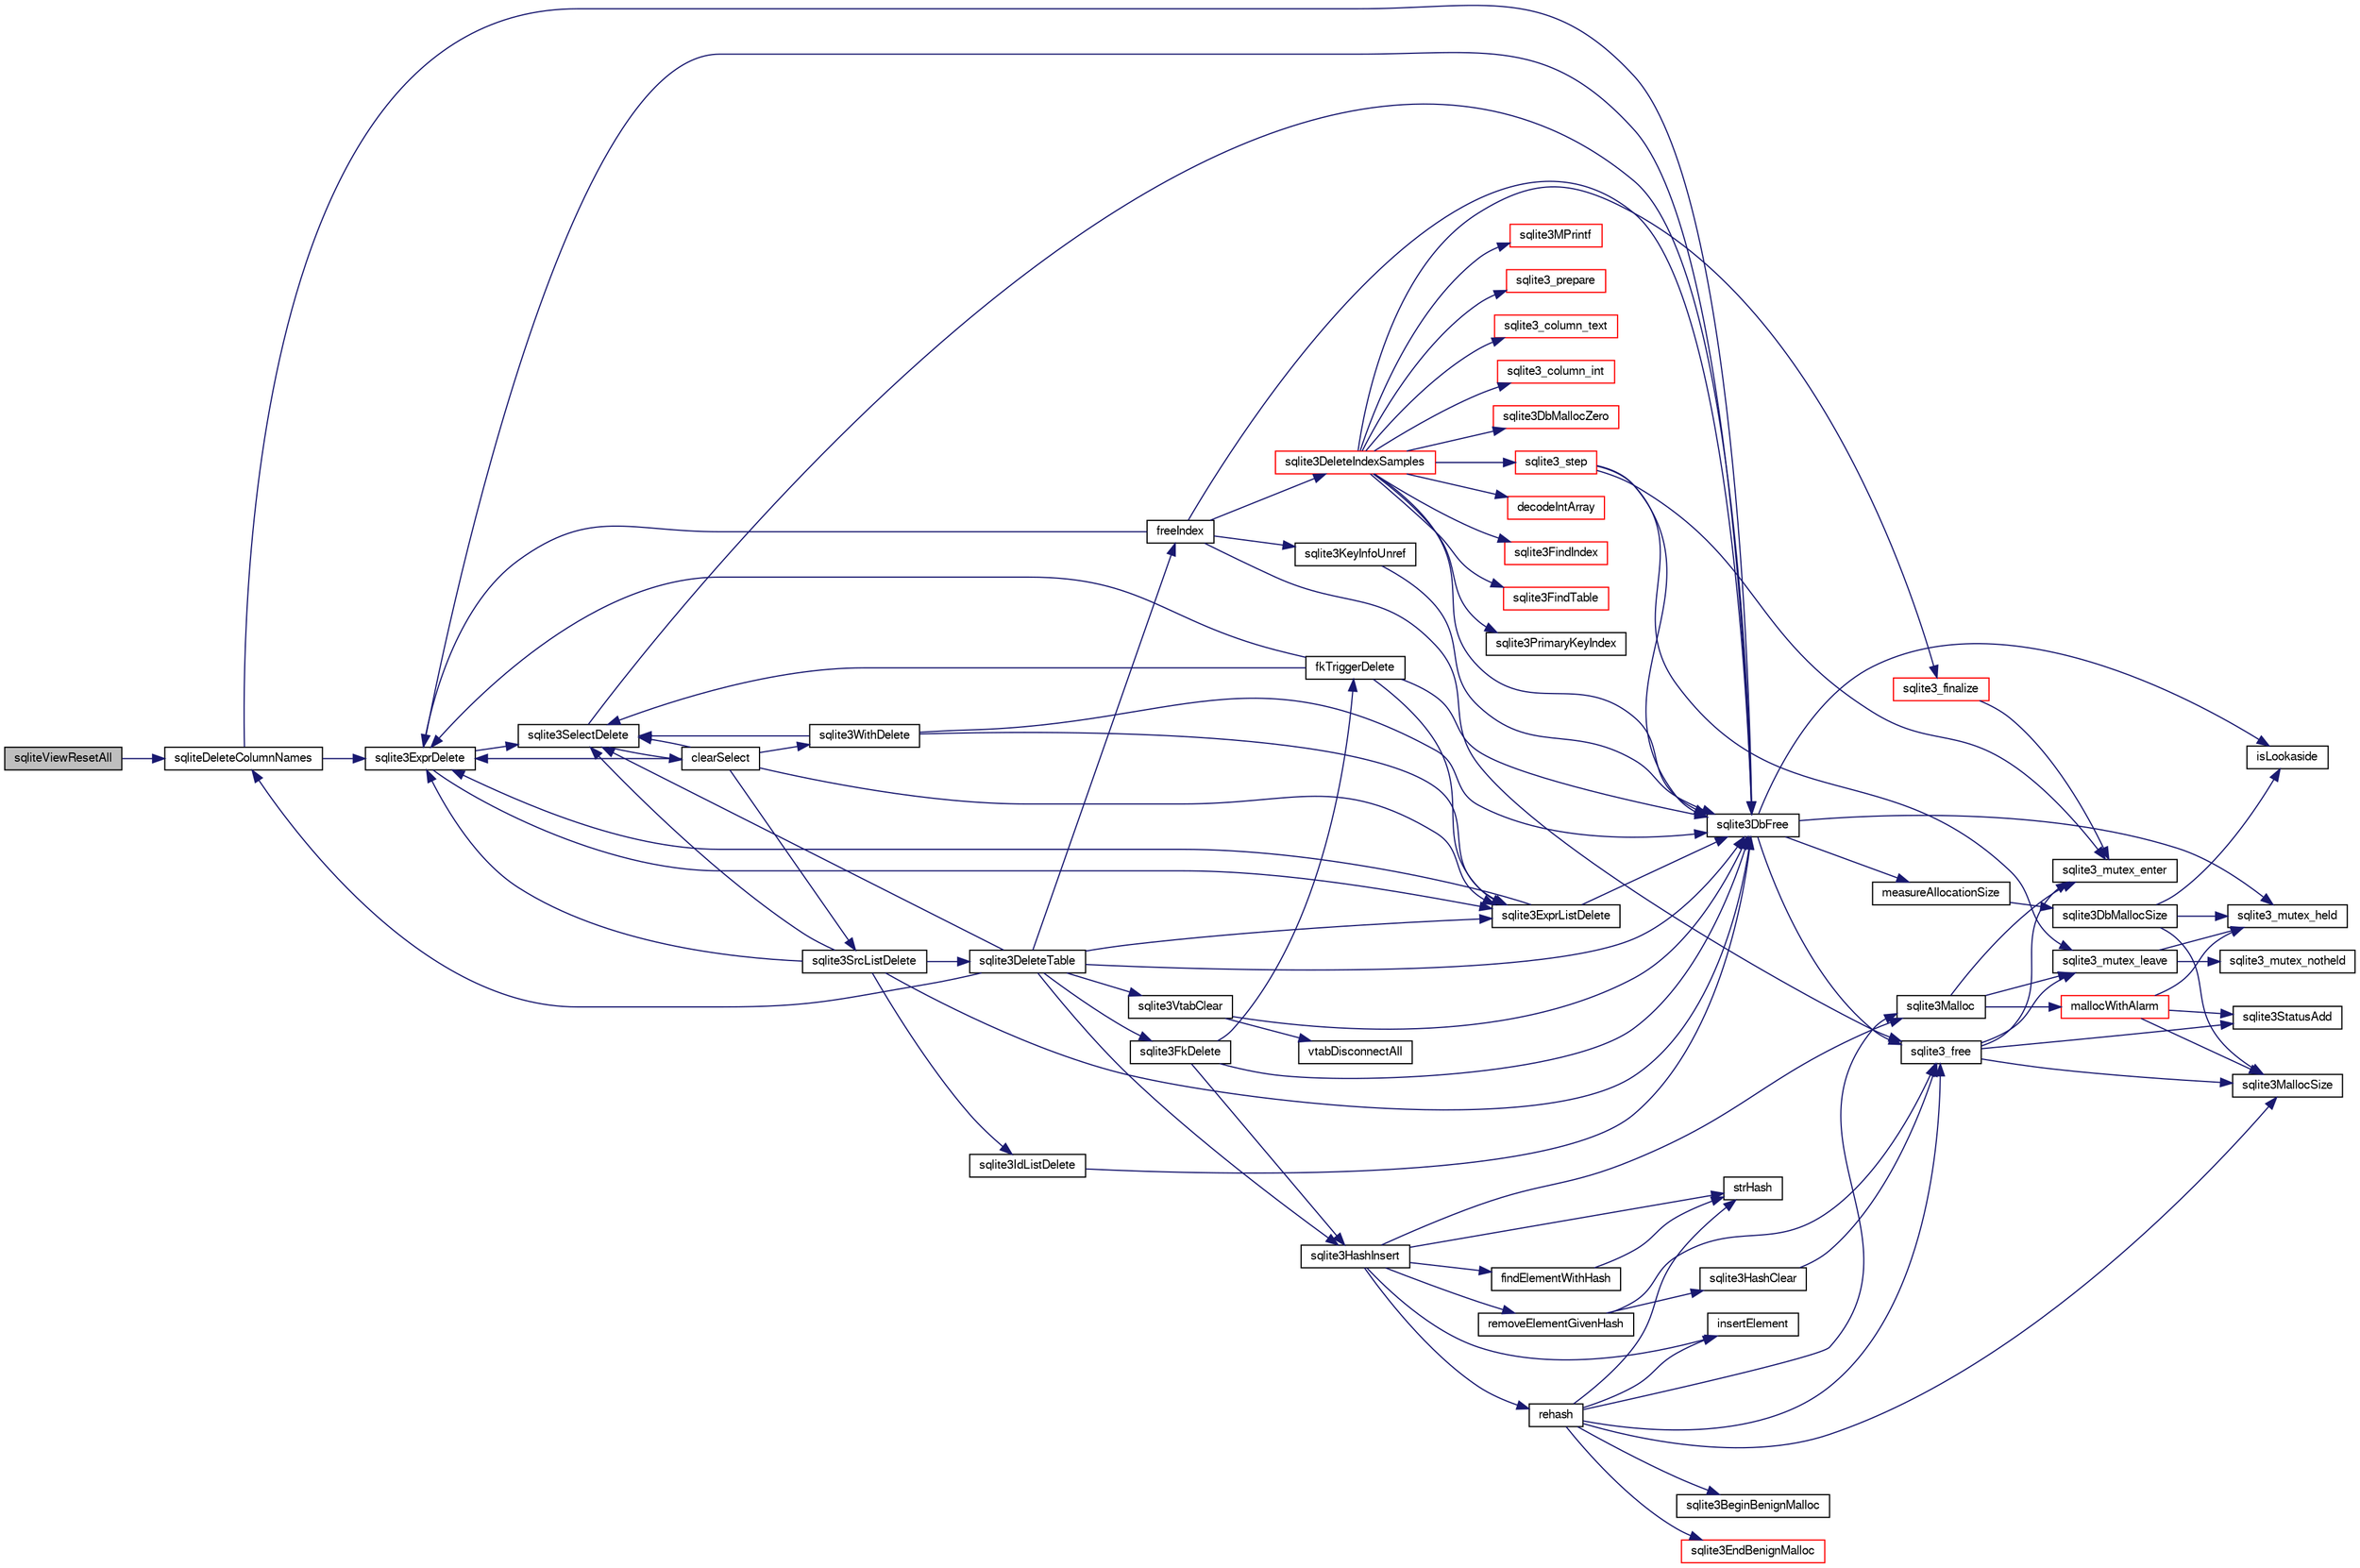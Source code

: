 digraph "sqliteViewResetAll"
{
  edge [fontname="FreeSans",fontsize="10",labelfontname="FreeSans",labelfontsize="10"];
  node [fontname="FreeSans",fontsize="10",shape=record];
  rankdir="LR";
  Node825150 [label="sqliteViewResetAll",height=0.2,width=0.4,color="black", fillcolor="grey75", style="filled", fontcolor="black"];
  Node825150 -> Node825151 [color="midnightblue",fontsize="10",style="solid",fontname="FreeSans"];
  Node825151 [label="sqliteDeleteColumnNames",height=0.2,width=0.4,color="black", fillcolor="white", style="filled",URL="$sqlite3_8c.html#a30fd46bd85a745b908f382e5dd74c38a"];
  Node825151 -> Node825152 [color="midnightblue",fontsize="10",style="solid",fontname="FreeSans"];
  Node825152 [label="sqlite3DbFree",height=0.2,width=0.4,color="black", fillcolor="white", style="filled",URL="$sqlite3_8c.html#ac70ab821a6607b4a1b909582dc37a069"];
  Node825152 -> Node825153 [color="midnightblue",fontsize="10",style="solid",fontname="FreeSans"];
  Node825153 [label="sqlite3_mutex_held",height=0.2,width=0.4,color="black", fillcolor="white", style="filled",URL="$sqlite3_8c.html#acf77da68932b6bc163c5e68547ecc3e7"];
  Node825152 -> Node825154 [color="midnightblue",fontsize="10",style="solid",fontname="FreeSans"];
  Node825154 [label="measureAllocationSize",height=0.2,width=0.4,color="black", fillcolor="white", style="filled",URL="$sqlite3_8c.html#a45731e644a22fdb756e2b6337224217a"];
  Node825154 -> Node825155 [color="midnightblue",fontsize="10",style="solid",fontname="FreeSans"];
  Node825155 [label="sqlite3DbMallocSize",height=0.2,width=0.4,color="black", fillcolor="white", style="filled",URL="$sqlite3_8c.html#aa397e5a8a03495203a0767abf0a71f86"];
  Node825155 -> Node825156 [color="midnightblue",fontsize="10",style="solid",fontname="FreeSans"];
  Node825156 [label="sqlite3MallocSize",height=0.2,width=0.4,color="black", fillcolor="white", style="filled",URL="$sqlite3_8c.html#acf5d2a5f35270bafb050bd2def576955"];
  Node825155 -> Node825153 [color="midnightblue",fontsize="10",style="solid",fontname="FreeSans"];
  Node825155 -> Node825157 [color="midnightblue",fontsize="10",style="solid",fontname="FreeSans"];
  Node825157 [label="isLookaside",height=0.2,width=0.4,color="black", fillcolor="white", style="filled",URL="$sqlite3_8c.html#a770fa05ff9717b75e16f4d968a77b897"];
  Node825152 -> Node825157 [color="midnightblue",fontsize="10",style="solid",fontname="FreeSans"];
  Node825152 -> Node825158 [color="midnightblue",fontsize="10",style="solid",fontname="FreeSans"];
  Node825158 [label="sqlite3_free",height=0.2,width=0.4,color="black", fillcolor="white", style="filled",URL="$sqlite3_8c.html#a6552349e36a8a691af5487999ab09519"];
  Node825158 -> Node825159 [color="midnightblue",fontsize="10",style="solid",fontname="FreeSans"];
  Node825159 [label="sqlite3_mutex_enter",height=0.2,width=0.4,color="black", fillcolor="white", style="filled",URL="$sqlite3_8c.html#a1c12cde690bd89f104de5cbad12a6bf5"];
  Node825158 -> Node825160 [color="midnightblue",fontsize="10",style="solid",fontname="FreeSans"];
  Node825160 [label="sqlite3StatusAdd",height=0.2,width=0.4,color="black", fillcolor="white", style="filled",URL="$sqlite3_8c.html#afa029f93586aeab4cc85360905dae9cd"];
  Node825158 -> Node825156 [color="midnightblue",fontsize="10",style="solid",fontname="FreeSans"];
  Node825158 -> Node825161 [color="midnightblue",fontsize="10",style="solid",fontname="FreeSans"];
  Node825161 [label="sqlite3_mutex_leave",height=0.2,width=0.4,color="black", fillcolor="white", style="filled",URL="$sqlite3_8c.html#a5838d235601dbd3c1fa993555c6bcc93"];
  Node825161 -> Node825153 [color="midnightblue",fontsize="10",style="solid",fontname="FreeSans"];
  Node825161 -> Node825162 [color="midnightblue",fontsize="10",style="solid",fontname="FreeSans"];
  Node825162 [label="sqlite3_mutex_notheld",height=0.2,width=0.4,color="black", fillcolor="white", style="filled",URL="$sqlite3_8c.html#a83967c837c1c000d3b5adcfaa688f5dc"];
  Node825151 -> Node825163 [color="midnightblue",fontsize="10",style="solid",fontname="FreeSans"];
  Node825163 [label="sqlite3ExprDelete",height=0.2,width=0.4,color="black", fillcolor="white", style="filled",URL="$sqlite3_8c.html#ae4e21ab5918e0428fbaa9e615dceb309"];
  Node825163 -> Node825152 [color="midnightblue",fontsize="10",style="solid",fontname="FreeSans"];
  Node825163 -> Node825164 [color="midnightblue",fontsize="10",style="solid",fontname="FreeSans"];
  Node825164 [label="sqlite3SelectDelete",height=0.2,width=0.4,color="black", fillcolor="white", style="filled",URL="$sqlite3_8c.html#a0f56959f0acac85496744f0d068854a0"];
  Node825164 -> Node825165 [color="midnightblue",fontsize="10",style="solid",fontname="FreeSans"];
  Node825165 [label="clearSelect",height=0.2,width=0.4,color="black", fillcolor="white", style="filled",URL="$sqlite3_8c.html#ac083bac4f2f02c26aa02fc24ca8c2dd9"];
  Node825165 -> Node825166 [color="midnightblue",fontsize="10",style="solid",fontname="FreeSans"];
  Node825166 [label="sqlite3ExprListDelete",height=0.2,width=0.4,color="black", fillcolor="white", style="filled",URL="$sqlite3_8c.html#ae9cd46eac81e86a04ed8c09b99fc3c10"];
  Node825166 -> Node825163 [color="midnightblue",fontsize="10",style="solid",fontname="FreeSans"];
  Node825166 -> Node825152 [color="midnightblue",fontsize="10",style="solid",fontname="FreeSans"];
  Node825165 -> Node825167 [color="midnightblue",fontsize="10",style="solid",fontname="FreeSans"];
  Node825167 [label="sqlite3SrcListDelete",height=0.2,width=0.4,color="black", fillcolor="white", style="filled",URL="$sqlite3_8c.html#acc250a3e5e7fd8889a16a9f28e3e7312"];
  Node825167 -> Node825152 [color="midnightblue",fontsize="10",style="solid",fontname="FreeSans"];
  Node825167 -> Node825168 [color="midnightblue",fontsize="10",style="solid",fontname="FreeSans"];
  Node825168 [label="sqlite3DeleteTable",height=0.2,width=0.4,color="black", fillcolor="white", style="filled",URL="$sqlite3_8c.html#a7fd3d507375a381a3807f92735318973"];
  Node825168 -> Node825169 [color="midnightblue",fontsize="10",style="solid",fontname="FreeSans"];
  Node825169 [label="sqlite3HashInsert",height=0.2,width=0.4,color="black", fillcolor="white", style="filled",URL="$sqlite3_8c.html#aebbc6c13b3c139d5f3463938f441da3d"];
  Node825169 -> Node825170 [color="midnightblue",fontsize="10",style="solid",fontname="FreeSans"];
  Node825170 [label="findElementWithHash",height=0.2,width=0.4,color="black", fillcolor="white", style="filled",URL="$sqlite3_8c.html#a75c0f574fa5d51702434c6e980d57d7f"];
  Node825170 -> Node825171 [color="midnightblue",fontsize="10",style="solid",fontname="FreeSans"];
  Node825171 [label="strHash",height=0.2,width=0.4,color="black", fillcolor="white", style="filled",URL="$sqlite3_8c.html#ad7193605dadc27cf291d54e15bdd011d"];
  Node825169 -> Node825172 [color="midnightblue",fontsize="10",style="solid",fontname="FreeSans"];
  Node825172 [label="removeElementGivenHash",height=0.2,width=0.4,color="black", fillcolor="white", style="filled",URL="$sqlite3_8c.html#a97ff4ac3846af0f8caf5426adfa2808a"];
  Node825172 -> Node825158 [color="midnightblue",fontsize="10",style="solid",fontname="FreeSans"];
  Node825172 -> Node825173 [color="midnightblue",fontsize="10",style="solid",fontname="FreeSans"];
  Node825173 [label="sqlite3HashClear",height=0.2,width=0.4,color="black", fillcolor="white", style="filled",URL="$sqlite3_8c.html#acc7a2dfa6603c59af14b3792fe463c73"];
  Node825173 -> Node825158 [color="midnightblue",fontsize="10",style="solid",fontname="FreeSans"];
  Node825169 -> Node825174 [color="midnightblue",fontsize="10",style="solid",fontname="FreeSans"];
  Node825174 [label="sqlite3Malloc",height=0.2,width=0.4,color="black", fillcolor="white", style="filled",URL="$sqlite3_8c.html#a361a2eaa846b1885f123abe46f5d8b2b"];
  Node825174 -> Node825159 [color="midnightblue",fontsize="10",style="solid",fontname="FreeSans"];
  Node825174 -> Node825175 [color="midnightblue",fontsize="10",style="solid",fontname="FreeSans"];
  Node825175 [label="mallocWithAlarm",height=0.2,width=0.4,color="red", fillcolor="white", style="filled",URL="$sqlite3_8c.html#ab070d5cf8e48ec8a6a43cf025d48598b"];
  Node825175 -> Node825153 [color="midnightblue",fontsize="10",style="solid",fontname="FreeSans"];
  Node825175 -> Node825156 [color="midnightblue",fontsize="10",style="solid",fontname="FreeSans"];
  Node825175 -> Node825160 [color="midnightblue",fontsize="10",style="solid",fontname="FreeSans"];
  Node825174 -> Node825161 [color="midnightblue",fontsize="10",style="solid",fontname="FreeSans"];
  Node825169 -> Node825179 [color="midnightblue",fontsize="10",style="solid",fontname="FreeSans"];
  Node825179 [label="rehash",height=0.2,width=0.4,color="black", fillcolor="white", style="filled",URL="$sqlite3_8c.html#a4851529638f6c7af16239ee6e2dcc628"];
  Node825179 -> Node825180 [color="midnightblue",fontsize="10",style="solid",fontname="FreeSans"];
  Node825180 [label="sqlite3BeginBenignMalloc",height=0.2,width=0.4,color="black", fillcolor="white", style="filled",URL="$sqlite3_8c.html#a3344c0e2b1b6df701a1cb326602fac14"];
  Node825179 -> Node825174 [color="midnightblue",fontsize="10",style="solid",fontname="FreeSans"];
  Node825179 -> Node825181 [color="midnightblue",fontsize="10",style="solid",fontname="FreeSans"];
  Node825181 [label="sqlite3EndBenignMalloc",height=0.2,width=0.4,color="red", fillcolor="white", style="filled",URL="$sqlite3_8c.html#a4582127cc64d483dc66c7acf9d8d8fbb"];
  Node825179 -> Node825158 [color="midnightblue",fontsize="10",style="solid",fontname="FreeSans"];
  Node825179 -> Node825156 [color="midnightblue",fontsize="10",style="solid",fontname="FreeSans"];
  Node825179 -> Node825171 [color="midnightblue",fontsize="10",style="solid",fontname="FreeSans"];
  Node825179 -> Node825446 [color="midnightblue",fontsize="10",style="solid",fontname="FreeSans"];
  Node825446 [label="insertElement",height=0.2,width=0.4,color="black", fillcolor="white", style="filled",URL="$sqlite3_8c.html#a011f717fc5c46f03d78bf81b6714e0ee"];
  Node825169 -> Node825171 [color="midnightblue",fontsize="10",style="solid",fontname="FreeSans"];
  Node825169 -> Node825446 [color="midnightblue",fontsize="10",style="solid",fontname="FreeSans"];
  Node825168 -> Node825447 [color="midnightblue",fontsize="10",style="solid",fontname="FreeSans"];
  Node825447 [label="freeIndex",height=0.2,width=0.4,color="black", fillcolor="white", style="filled",URL="$sqlite3_8c.html#a00907c99c18d5bcb9d0b38c077146c31"];
  Node825447 -> Node825448 [color="midnightblue",fontsize="10",style="solid",fontname="FreeSans"];
  Node825448 [label="sqlite3DeleteIndexSamples",height=0.2,width=0.4,color="red", fillcolor="white", style="filled",URL="$sqlite3_8c.html#aaeda0302fbf61397ec009f65bed047ef"];
  Node825448 -> Node825152 [color="midnightblue",fontsize="10",style="solid",fontname="FreeSans"];
  Node825448 -> Node825449 [color="midnightblue",fontsize="10",style="solid",fontname="FreeSans"];
  Node825449 [label="sqlite3FindIndex",height=0.2,width=0.4,color="red", fillcolor="white", style="filled",URL="$sqlite3_8c.html#a79fb99db8d0f914bb72dd374ae088512"];
  Node825448 -> Node825451 [color="midnightblue",fontsize="10",style="solid",fontname="FreeSans"];
  Node825451 [label="sqlite3FindTable",height=0.2,width=0.4,color="red", fillcolor="white", style="filled",URL="$sqlite3_8c.html#afa51dbee6173bf3a8a3df76b07cea789"];
  Node825448 -> Node825452 [color="midnightblue",fontsize="10",style="solid",fontname="FreeSans"];
  Node825452 [label="sqlite3PrimaryKeyIndex",height=0.2,width=0.4,color="black", fillcolor="white", style="filled",URL="$sqlite3_8c.html#af6edde3fbbd22a22b86ad32677fad95b"];
  Node825448 -> Node825427 [color="midnightblue",fontsize="10",style="solid",fontname="FreeSans"];
  Node825427 [label="sqlite3MPrintf",height=0.2,width=0.4,color="red", fillcolor="white", style="filled",URL="$sqlite3_8c.html#a208ef0df84e9778778804a19af03efea"];
  Node825448 -> Node825453 [color="midnightblue",fontsize="10",style="solid",fontname="FreeSans"];
  Node825453 [label="sqlite3_prepare",height=0.2,width=0.4,color="red", fillcolor="white", style="filled",URL="$sqlite3_8c.html#a8c39e7b9dbeff01f0a399b46d4b29f1c"];
  Node825448 -> Node825832 [color="midnightblue",fontsize="10",style="solid",fontname="FreeSans"];
  Node825832 [label="sqlite3_step",height=0.2,width=0.4,color="red", fillcolor="white", style="filled",URL="$sqlite3_8c.html#ac1e491ce36b7471eb28387f7d3c74334"];
  Node825832 -> Node825159 [color="midnightblue",fontsize="10",style="solid",fontname="FreeSans"];
  Node825832 -> Node825152 [color="midnightblue",fontsize="10",style="solid",fontname="FreeSans"];
  Node825832 -> Node825161 [color="midnightblue",fontsize="10",style="solid",fontname="FreeSans"];
  Node825448 -> Node826007 [color="midnightblue",fontsize="10",style="solid",fontname="FreeSans"];
  Node826007 [label="sqlite3_column_text",height=0.2,width=0.4,color="red", fillcolor="white", style="filled",URL="$sqlite3_8c.html#aee36f5eaf67b425ddf6f9b7a2004d018"];
  Node825448 -> Node826099 [color="midnightblue",fontsize="10",style="solid",fontname="FreeSans"];
  Node826099 [label="sqlite3_column_int",height=0.2,width=0.4,color="red", fillcolor="white", style="filled",URL="$sqlite3_8c.html#a6bd16f5b3266f473e37e8e3d4ebb4290"];
  Node825448 -> Node825377 [color="midnightblue",fontsize="10",style="solid",fontname="FreeSans"];
  Node825377 [label="sqlite3DbMallocZero",height=0.2,width=0.4,color="red", fillcolor="white", style="filled",URL="$sqlite3_8c.html#a49cfebac9d6067a03442c92af73f33e4"];
  Node825448 -> Node825825 [color="midnightblue",fontsize="10",style="solid",fontname="FreeSans"];
  Node825825 [label="sqlite3_finalize",height=0.2,width=0.4,color="red", fillcolor="white", style="filled",URL="$sqlite3_8c.html#a801195c0f771d40bb4be1e40f3b88945"];
  Node825825 -> Node825159 [color="midnightblue",fontsize="10",style="solid",fontname="FreeSans"];
  Node825448 -> Node826021 [color="midnightblue",fontsize="10",style="solid",fontname="FreeSans"];
  Node826021 [label="decodeIntArray",height=0.2,width=0.4,color="red", fillcolor="white", style="filled",URL="$sqlite3_8c.html#a5e8b60c7b00918beb59b76e5ed837b01"];
  Node825447 -> Node825491 [color="midnightblue",fontsize="10",style="solid",fontname="FreeSans"];
  Node825491 [label="sqlite3KeyInfoUnref",height=0.2,width=0.4,color="black", fillcolor="white", style="filled",URL="$sqlite3_8c.html#ac94cc1874ab0865db1dbbefd3886ba4a"];
  Node825491 -> Node825152 [color="midnightblue",fontsize="10",style="solid",fontname="FreeSans"];
  Node825447 -> Node825163 [color="midnightblue",fontsize="10",style="solid",fontname="FreeSans"];
  Node825447 -> Node825152 [color="midnightblue",fontsize="10",style="solid",fontname="FreeSans"];
  Node825447 -> Node825158 [color="midnightblue",fontsize="10",style="solid",fontname="FreeSans"];
  Node825168 -> Node826102 [color="midnightblue",fontsize="10",style="solid",fontname="FreeSans"];
  Node826102 [label="sqlite3FkDelete",height=0.2,width=0.4,color="black", fillcolor="white", style="filled",URL="$sqlite3_8c.html#a59a33da6c4e11d3f99b15eafdc01f013"];
  Node826102 -> Node825169 [color="midnightblue",fontsize="10",style="solid",fontname="FreeSans"];
  Node826102 -> Node826103 [color="midnightblue",fontsize="10",style="solid",fontname="FreeSans"];
  Node826103 [label="fkTriggerDelete",height=0.2,width=0.4,color="black", fillcolor="white", style="filled",URL="$sqlite3_8c.html#a45e39c07b1ac453fc3ee0d8779da2cc1"];
  Node826103 -> Node825163 [color="midnightblue",fontsize="10",style="solid",fontname="FreeSans"];
  Node826103 -> Node825166 [color="midnightblue",fontsize="10",style="solid",fontname="FreeSans"];
  Node826103 -> Node825164 [color="midnightblue",fontsize="10",style="solid",fontname="FreeSans"];
  Node826103 -> Node825152 [color="midnightblue",fontsize="10",style="solid",fontname="FreeSans"];
  Node826102 -> Node825152 [color="midnightblue",fontsize="10",style="solid",fontname="FreeSans"];
  Node825168 -> Node825151 [color="midnightblue",fontsize="10",style="solid",fontname="FreeSans"];
  Node825168 -> Node825152 [color="midnightblue",fontsize="10",style="solid",fontname="FreeSans"];
  Node825168 -> Node825164 [color="midnightblue",fontsize="10",style="solid",fontname="FreeSans"];
  Node825168 -> Node825166 [color="midnightblue",fontsize="10",style="solid",fontname="FreeSans"];
  Node825168 -> Node826104 [color="midnightblue",fontsize="10",style="solid",fontname="FreeSans"];
  Node826104 [label="sqlite3VtabClear",height=0.2,width=0.4,color="black", fillcolor="white", style="filled",URL="$sqlite3_8c.html#a0690ffd2d2e58bd4ed1ce4f1e35c1ef1"];
  Node826104 -> Node826085 [color="midnightblue",fontsize="10",style="solid",fontname="FreeSans"];
  Node826085 [label="vtabDisconnectAll",height=0.2,width=0.4,color="black", fillcolor="white", style="filled",URL="$sqlite3_8c.html#aa3d5506c2557b3e090d8409b5ee27d29"];
  Node826104 -> Node825152 [color="midnightblue",fontsize="10",style="solid",fontname="FreeSans"];
  Node825167 -> Node825164 [color="midnightblue",fontsize="10",style="solid",fontname="FreeSans"];
  Node825167 -> Node825163 [color="midnightblue",fontsize="10",style="solid",fontname="FreeSans"];
  Node825167 -> Node825482 [color="midnightblue",fontsize="10",style="solid",fontname="FreeSans"];
  Node825482 [label="sqlite3IdListDelete",height=0.2,width=0.4,color="black", fillcolor="white", style="filled",URL="$sqlite3_8c.html#a38bea53ea789e86289ca600ff6010f73"];
  Node825482 -> Node825152 [color="midnightblue",fontsize="10",style="solid",fontname="FreeSans"];
  Node825165 -> Node825163 [color="midnightblue",fontsize="10",style="solid",fontname="FreeSans"];
  Node825165 -> Node825164 [color="midnightblue",fontsize="10",style="solid",fontname="FreeSans"];
  Node825165 -> Node825481 [color="midnightblue",fontsize="10",style="solid",fontname="FreeSans"];
  Node825481 [label="sqlite3WithDelete",height=0.2,width=0.4,color="black", fillcolor="white", style="filled",URL="$sqlite3_8c.html#a17d9ea3de76b5d740b422ea9b4fe3abb"];
  Node825481 -> Node825166 [color="midnightblue",fontsize="10",style="solid",fontname="FreeSans"];
  Node825481 -> Node825164 [color="midnightblue",fontsize="10",style="solid",fontname="FreeSans"];
  Node825481 -> Node825152 [color="midnightblue",fontsize="10",style="solid",fontname="FreeSans"];
  Node825164 -> Node825152 [color="midnightblue",fontsize="10",style="solid",fontname="FreeSans"];
  Node825163 -> Node825166 [color="midnightblue",fontsize="10",style="solid",fontname="FreeSans"];
}
